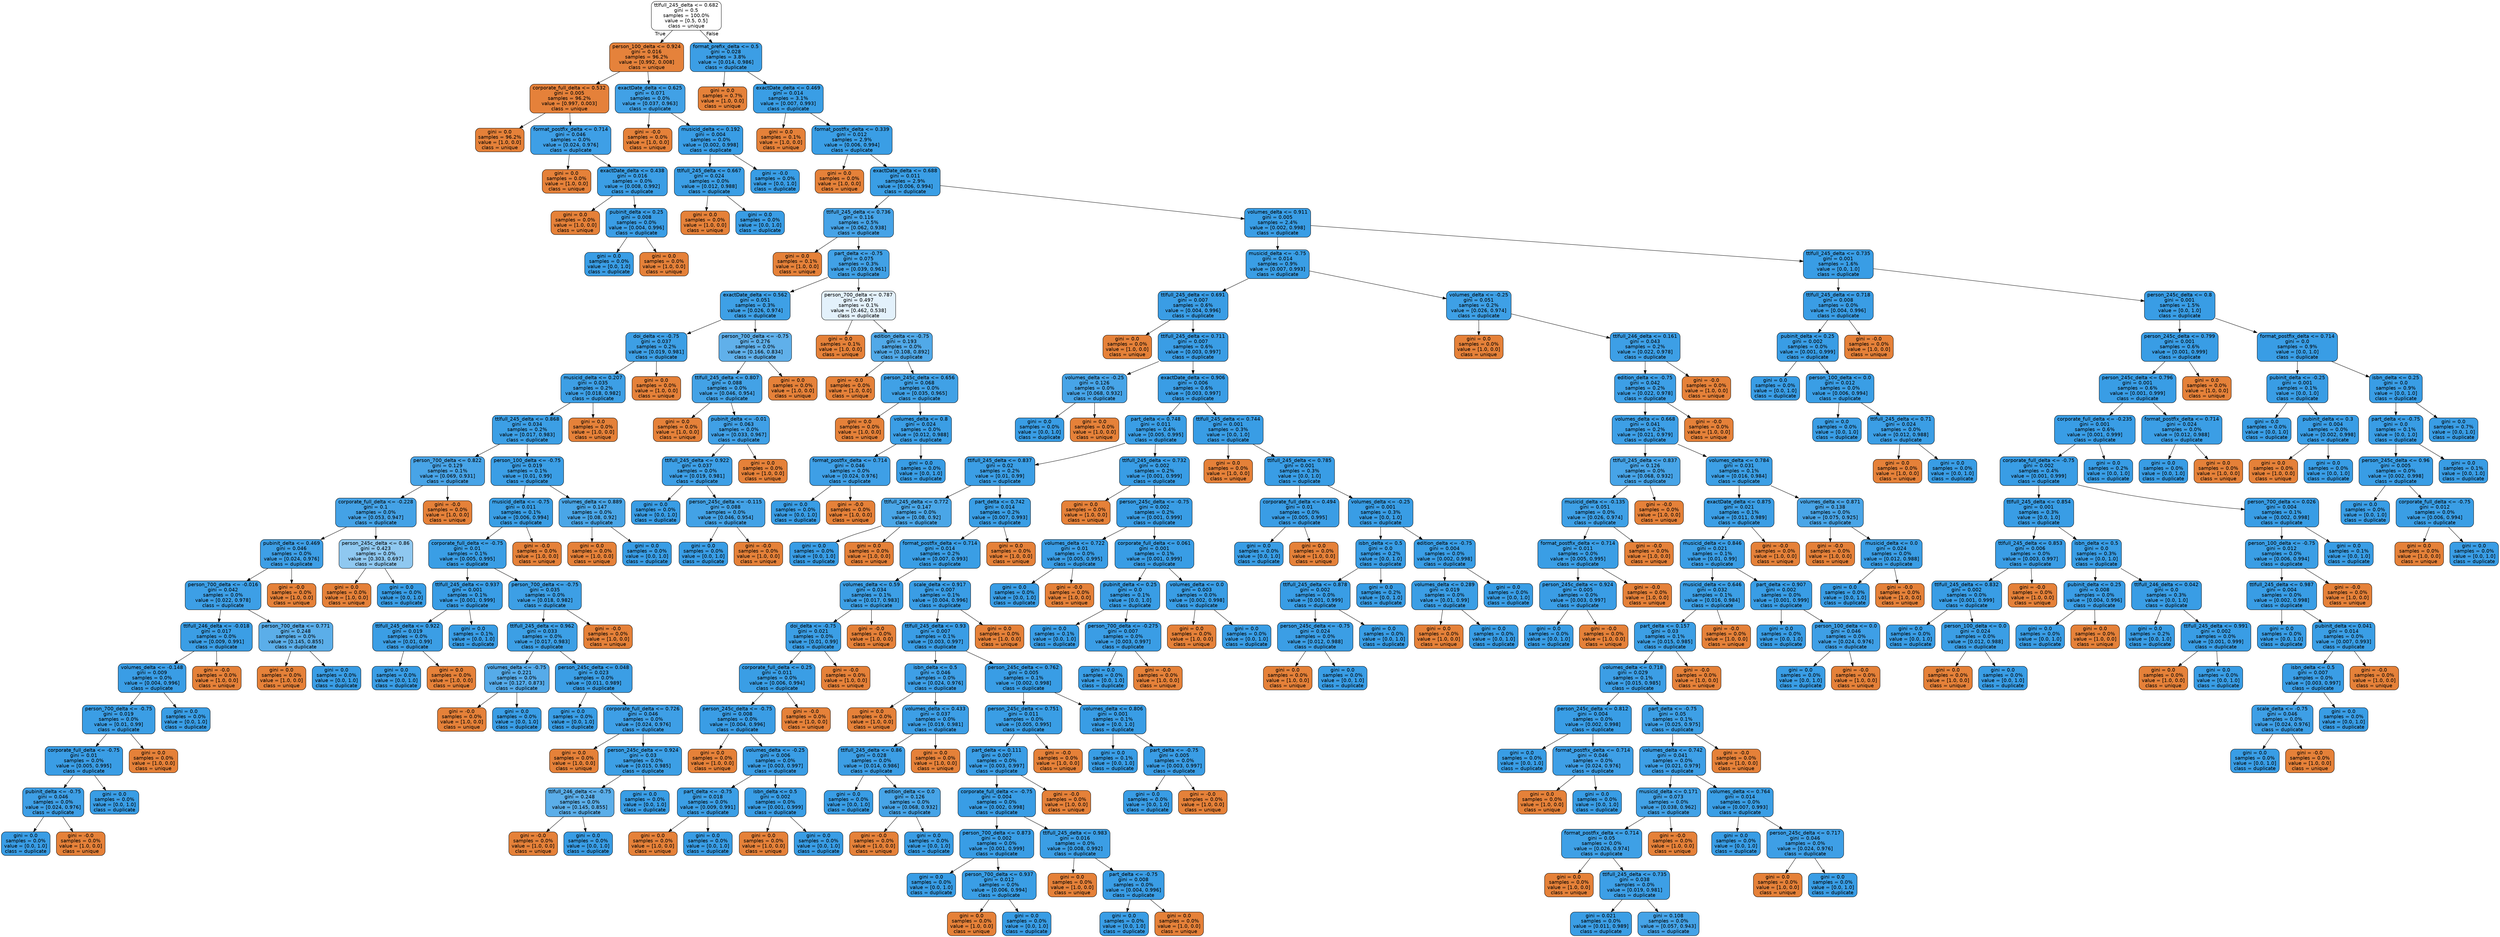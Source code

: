 digraph Tree {
node [shape=box, style="filled, rounded", color="black", fontname=helvetica] ;
edge [fontname=helvetica] ;
0 [label="ttlfull_245_delta <= 0.682\ngini = 0.5\nsamples = 100.0%\nvalue = [0.5, 0.5]\nclass = unique", fillcolor="#ffffff"] ;
1 [label="person_100_delta <= 0.924\ngini = 0.016\nsamples = 96.2%\nvalue = [0.992, 0.008]\nclass = unique", fillcolor="#e5823b"] ;
0 -> 1 [labeldistance=2.5, labelangle=45, headlabel="True"] ;
2 [label="corporate_full_delta <= 0.532\ngini = 0.005\nsamples = 96.2%\nvalue = [0.997, 0.003]\nclass = unique", fillcolor="#e5813a"] ;
1 -> 2 ;
3 [label="gini = 0.0\nsamples = 96.2%\nvalue = [1.0, 0.0]\nclass = unique", fillcolor="#e58139"] ;
2 -> 3 ;
4 [label="format_postfix_delta <= 0.714\ngini = 0.046\nsamples = 0.0%\nvalue = [0.024, 0.976]\nclass = duplicate", fillcolor="#3e9fe6"] ;
2 -> 4 ;
5 [label="gini = 0.0\nsamples = 0.0%\nvalue = [1.0, 0.0]\nclass = unique", fillcolor="#e58139"] ;
4 -> 5 ;
6 [label="exactDate_delta <= 0.438\ngini = 0.016\nsamples = 0.0%\nvalue = [0.008, 0.992]\nclass = duplicate", fillcolor="#3b9ee5"] ;
4 -> 6 ;
7 [label="gini = 0.0\nsamples = 0.0%\nvalue = [1.0, 0.0]\nclass = unique", fillcolor="#e58139"] ;
6 -> 7 ;
8 [label="pubinit_delta <= 0.25\ngini = 0.008\nsamples = 0.0%\nvalue = [0.004, 0.996]\nclass = duplicate", fillcolor="#3a9de5"] ;
6 -> 8 ;
9 [label="gini = 0.0\nsamples = 0.0%\nvalue = [0.0, 1.0]\nclass = duplicate", fillcolor="#399de5"] ;
8 -> 9 ;
10 [label="gini = 0.0\nsamples = 0.0%\nvalue = [1.0, 0.0]\nclass = unique", fillcolor="#e58139"] ;
8 -> 10 ;
11 [label="exactDate_delta <= 0.625\ngini = 0.071\nsamples = 0.0%\nvalue = [0.037, 0.963]\nclass = duplicate", fillcolor="#41a1e6"] ;
1 -> 11 ;
12 [label="gini = -0.0\nsamples = 0.0%\nvalue = [1.0, 0.0]\nclass = unique", fillcolor="#e58139"] ;
11 -> 12 ;
13 [label="musicid_delta <= 0.192\ngini = 0.004\nsamples = 0.0%\nvalue = [0.002, 0.998]\nclass = duplicate", fillcolor="#399de5"] ;
11 -> 13 ;
14 [label="ttlfull_245_delta <= 0.667\ngini = 0.024\nsamples = 0.0%\nvalue = [0.012, 0.988]\nclass = duplicate", fillcolor="#3b9ee5"] ;
13 -> 14 ;
15 [label="gini = 0.0\nsamples = 0.0%\nvalue = [1.0, 0.0]\nclass = unique", fillcolor="#e58139"] ;
14 -> 15 ;
16 [label="gini = 0.0\nsamples = 0.0%\nvalue = [0.0, 1.0]\nclass = duplicate", fillcolor="#399de5"] ;
14 -> 16 ;
17 [label="gini = -0.0\nsamples = 0.0%\nvalue = [0.0, 1.0]\nclass = duplicate", fillcolor="#399de5"] ;
13 -> 17 ;
18 [label="format_prefix_delta <= 0.5\ngini = 0.028\nsamples = 3.8%\nvalue = [0.014, 0.986]\nclass = duplicate", fillcolor="#3c9ee5"] ;
0 -> 18 [labeldistance=2.5, labelangle=-45, headlabel="False"] ;
19 [label="gini = 0.0\nsamples = 0.7%\nvalue = [1.0, 0.0]\nclass = unique", fillcolor="#e58139"] ;
18 -> 19 ;
20 [label="exactDate_delta <= 0.469\ngini = 0.014\nsamples = 3.1%\nvalue = [0.007, 0.993]\nclass = duplicate", fillcolor="#3a9ee5"] ;
18 -> 20 ;
21 [label="gini = 0.0\nsamples = 0.1%\nvalue = [1.0, 0.0]\nclass = unique", fillcolor="#e58139"] ;
20 -> 21 ;
22 [label="format_postfix_delta <= 0.339\ngini = 0.012\nsamples = 2.9%\nvalue = [0.006, 0.994]\nclass = duplicate", fillcolor="#3a9ee5"] ;
20 -> 22 ;
23 [label="gini = 0.0\nsamples = 0.0%\nvalue = [1.0, 0.0]\nclass = unique", fillcolor="#e58139"] ;
22 -> 23 ;
24 [label="exactDate_delta <= 0.688\ngini = 0.011\nsamples = 2.9%\nvalue = [0.006, 0.994]\nclass = duplicate", fillcolor="#3a9ee5"] ;
22 -> 24 ;
25 [label="ttlfull_245_delta <= 0.736\ngini = 0.116\nsamples = 0.5%\nvalue = [0.062, 0.938]\nclass = duplicate", fillcolor="#46a3e7"] ;
24 -> 25 ;
26 [label="gini = 0.0\nsamples = 0.1%\nvalue = [1.0, 0.0]\nclass = unique", fillcolor="#e58139"] ;
25 -> 26 ;
27 [label="part_delta <= -0.75\ngini = 0.075\nsamples = 0.3%\nvalue = [0.039, 0.961]\nclass = duplicate", fillcolor="#41a1e6"] ;
25 -> 27 ;
28 [label="exactDate_delta <= 0.562\ngini = 0.051\nsamples = 0.3%\nvalue = [0.026, 0.974]\nclass = duplicate", fillcolor="#3ea0e6"] ;
27 -> 28 ;
29 [label="doi_delta <= -0.75\ngini = 0.037\nsamples = 0.2%\nvalue = [0.019, 0.981]\nclass = duplicate", fillcolor="#3d9fe5"] ;
28 -> 29 ;
30 [label="musicid_delta <= 0.207\ngini = 0.035\nsamples = 0.2%\nvalue = [0.018, 0.982]\nclass = duplicate", fillcolor="#3d9fe5"] ;
29 -> 30 ;
31 [label="ttlfull_245_delta <= 0.868\ngini = 0.034\nsamples = 0.2%\nvalue = [0.017, 0.983]\nclass = duplicate", fillcolor="#3c9fe5"] ;
30 -> 31 ;
32 [label="person_700_delta <= 0.822\ngini = 0.129\nsamples = 0.1%\nvalue = [0.069, 0.931]\nclass = duplicate", fillcolor="#48a4e7"] ;
31 -> 32 ;
33 [label="corporate_full_delta <= -0.228\ngini = 0.1\nsamples = 0.0%\nvalue = [0.053, 0.947]\nclass = duplicate", fillcolor="#44a2e6"] ;
32 -> 33 ;
34 [label="pubinit_delta <= 0.469\ngini = 0.046\nsamples = 0.0%\nvalue = [0.024, 0.976]\nclass = duplicate", fillcolor="#3e9fe6"] ;
33 -> 34 ;
35 [label="person_700_delta <= -0.016\ngini = 0.042\nsamples = 0.0%\nvalue = [0.022, 0.978]\nclass = duplicate", fillcolor="#3d9fe6"] ;
34 -> 35 ;
36 [label="ttlfull_246_delta <= -0.018\ngini = 0.017\nsamples = 0.0%\nvalue = [0.009, 0.991]\nclass = duplicate", fillcolor="#3b9ee5"] ;
35 -> 36 ;
37 [label="volumes_delta <= -0.148\ngini = 0.009\nsamples = 0.0%\nvalue = [0.004, 0.996]\nclass = duplicate", fillcolor="#3a9de5"] ;
36 -> 37 ;
38 [label="person_700_delta <= -0.75\ngini = 0.019\nsamples = 0.0%\nvalue = [0.01, 0.99]\nclass = duplicate", fillcolor="#3b9ee5"] ;
37 -> 38 ;
39 [label="corporate_full_delta <= -0.75\ngini = 0.01\nsamples = 0.0%\nvalue = [0.005, 0.995]\nclass = duplicate", fillcolor="#3a9de5"] ;
38 -> 39 ;
40 [label="pubinit_delta <= -0.75\ngini = 0.046\nsamples = 0.0%\nvalue = [0.024, 0.976]\nclass = duplicate", fillcolor="#3e9fe6"] ;
39 -> 40 ;
41 [label="gini = 0.0\nsamples = 0.0%\nvalue = [0.0, 1.0]\nclass = duplicate", fillcolor="#399de5"] ;
40 -> 41 ;
42 [label="gini = -0.0\nsamples = 0.0%\nvalue = [1.0, 0.0]\nclass = unique", fillcolor="#e58139"] ;
40 -> 42 ;
43 [label="gini = 0.0\nsamples = 0.0%\nvalue = [0.0, 1.0]\nclass = duplicate", fillcolor="#399de5"] ;
39 -> 43 ;
44 [label="gini = 0.0\nsamples = 0.0%\nvalue = [1.0, 0.0]\nclass = unique", fillcolor="#e58139"] ;
38 -> 44 ;
45 [label="gini = 0.0\nsamples = 0.0%\nvalue = [0.0, 1.0]\nclass = duplicate", fillcolor="#399de5"] ;
37 -> 45 ;
46 [label="gini = -0.0\nsamples = 0.0%\nvalue = [1.0, 0.0]\nclass = unique", fillcolor="#e58139"] ;
36 -> 46 ;
47 [label="person_700_delta <= 0.771\ngini = 0.248\nsamples = 0.0%\nvalue = [0.145, 0.855]\nclass = duplicate", fillcolor="#5baee9"] ;
35 -> 47 ;
48 [label="gini = 0.0\nsamples = 0.0%\nvalue = [1.0, 0.0]\nclass = unique", fillcolor="#e58139"] ;
47 -> 48 ;
49 [label="gini = 0.0\nsamples = 0.0%\nvalue = [0.0, 1.0]\nclass = duplicate", fillcolor="#399de5"] ;
47 -> 49 ;
50 [label="gini = -0.0\nsamples = 0.0%\nvalue = [1.0, 0.0]\nclass = unique", fillcolor="#e58139"] ;
34 -> 50 ;
51 [label="person_245c_delta <= 0.86\ngini = 0.423\nsamples = 0.0%\nvalue = [0.303, 0.697]\nclass = duplicate", fillcolor="#8fc8f0"] ;
33 -> 51 ;
52 [label="gini = 0.0\nsamples = 0.0%\nvalue = [1.0, 0.0]\nclass = unique", fillcolor="#e58139"] ;
51 -> 52 ;
53 [label="gini = 0.0\nsamples = 0.0%\nvalue = [0.0, 1.0]\nclass = duplicate", fillcolor="#399de5"] ;
51 -> 53 ;
54 [label="gini = -0.0\nsamples = 0.0%\nvalue = [1.0, 0.0]\nclass = unique", fillcolor="#e58139"] ;
32 -> 54 ;
55 [label="person_100_delta <= -0.75\ngini = 0.019\nsamples = 0.1%\nvalue = [0.01, 0.99]\nclass = duplicate", fillcolor="#3b9ee5"] ;
31 -> 55 ;
56 [label="musicid_delta <= -0.75\ngini = 0.011\nsamples = 0.1%\nvalue = [0.006, 0.994]\nclass = duplicate", fillcolor="#3a9ee5"] ;
55 -> 56 ;
57 [label="corporate_full_delta <= -0.75\ngini = 0.01\nsamples = 0.1%\nvalue = [0.005, 0.995]\nclass = duplicate", fillcolor="#3a9ee5"] ;
56 -> 57 ;
58 [label="ttlfull_245_delta <= 0.937\ngini = 0.001\nsamples = 0.1%\nvalue = [0.001, 0.999]\nclass = duplicate", fillcolor="#399de5"] ;
57 -> 58 ;
59 [label="ttlfull_245_delta <= 0.922\ngini = 0.019\nsamples = 0.0%\nvalue = [0.01, 0.99]\nclass = duplicate", fillcolor="#3b9ee5"] ;
58 -> 59 ;
60 [label="gini = 0.0\nsamples = 0.0%\nvalue = [0.0, 1.0]\nclass = duplicate", fillcolor="#399de5"] ;
59 -> 60 ;
61 [label="gini = 0.0\nsamples = 0.0%\nvalue = [1.0, 0.0]\nclass = unique", fillcolor="#e58139"] ;
59 -> 61 ;
62 [label="gini = 0.0\nsamples = 0.1%\nvalue = [0.0, 1.0]\nclass = duplicate", fillcolor="#399de5"] ;
58 -> 62 ;
63 [label="person_700_delta <= -0.75\ngini = 0.035\nsamples = 0.0%\nvalue = [0.018, 0.982]\nclass = duplicate", fillcolor="#3d9fe5"] ;
57 -> 63 ;
64 [label="ttlfull_245_delta <= 0.962\ngini = 0.033\nsamples = 0.0%\nvalue = [0.017, 0.983]\nclass = duplicate", fillcolor="#3c9fe5"] ;
63 -> 64 ;
65 [label="volumes_delta <= -0.75\ngini = 0.221\nsamples = 0.0%\nvalue = [0.127, 0.873]\nclass = duplicate", fillcolor="#56abe9"] ;
64 -> 65 ;
66 [label="gini = -0.0\nsamples = 0.0%\nvalue = [1.0, 0.0]\nclass = unique", fillcolor="#e58139"] ;
65 -> 66 ;
67 [label="gini = 0.0\nsamples = 0.0%\nvalue = [0.0, 1.0]\nclass = duplicate", fillcolor="#399de5"] ;
65 -> 67 ;
68 [label="person_245c_delta <= 0.048\ngini = 0.023\nsamples = 0.0%\nvalue = [0.011, 0.989]\nclass = duplicate", fillcolor="#3b9ee5"] ;
64 -> 68 ;
69 [label="gini = 0.0\nsamples = 0.0%\nvalue = [0.0, 1.0]\nclass = duplicate", fillcolor="#399de5"] ;
68 -> 69 ;
70 [label="corporate_full_delta <= 0.726\ngini = 0.046\nsamples = 0.0%\nvalue = [0.024, 0.976]\nclass = duplicate", fillcolor="#3e9fe6"] ;
68 -> 70 ;
71 [label="gini = 0.0\nsamples = 0.0%\nvalue = [1.0, 0.0]\nclass = unique", fillcolor="#e58139"] ;
70 -> 71 ;
72 [label="person_245c_delta <= 0.924\ngini = 0.03\nsamples = 0.0%\nvalue = [0.015, 0.985]\nclass = duplicate", fillcolor="#3c9fe5"] ;
70 -> 72 ;
73 [label="ttlfull_246_delta <= -0.75\ngini = 0.248\nsamples = 0.0%\nvalue = [0.145, 0.855]\nclass = duplicate", fillcolor="#5baee9"] ;
72 -> 73 ;
74 [label="gini = -0.0\nsamples = 0.0%\nvalue = [1.0, 0.0]\nclass = unique", fillcolor="#e58139"] ;
73 -> 74 ;
75 [label="gini = 0.0\nsamples = 0.0%\nvalue = [0.0, 1.0]\nclass = duplicate", fillcolor="#399de5"] ;
73 -> 75 ;
76 [label="gini = 0.0\nsamples = 0.0%\nvalue = [0.0, 1.0]\nclass = duplicate", fillcolor="#399de5"] ;
72 -> 76 ;
77 [label="gini = -0.0\nsamples = 0.0%\nvalue = [1.0, 0.0]\nclass = unique", fillcolor="#e58139"] ;
63 -> 77 ;
78 [label="gini = -0.0\nsamples = 0.0%\nvalue = [1.0, 0.0]\nclass = unique", fillcolor="#e58139"] ;
56 -> 78 ;
79 [label="volumes_delta <= 0.889\ngini = 0.147\nsamples = 0.0%\nvalue = [0.08, 0.92]\nclass = duplicate", fillcolor="#4aa6e7"] ;
55 -> 79 ;
80 [label="gini = 0.0\nsamples = 0.0%\nvalue = [1.0, 0.0]\nclass = unique", fillcolor="#e58139"] ;
79 -> 80 ;
81 [label="gini = 0.0\nsamples = 0.0%\nvalue = [0.0, 1.0]\nclass = duplicate", fillcolor="#399de5"] ;
79 -> 81 ;
82 [label="gini = 0.0\nsamples = 0.0%\nvalue = [1.0, 0.0]\nclass = unique", fillcolor="#e58139"] ;
30 -> 82 ;
83 [label="gini = 0.0\nsamples = 0.0%\nvalue = [1.0, 0.0]\nclass = unique", fillcolor="#e58139"] ;
29 -> 83 ;
84 [label="person_700_delta <= -0.75\ngini = 0.276\nsamples = 0.0%\nvalue = [0.166, 0.834]\nclass = duplicate", fillcolor="#60b0ea"] ;
28 -> 84 ;
85 [label="ttlfull_245_delta <= 0.807\ngini = 0.088\nsamples = 0.0%\nvalue = [0.046, 0.954]\nclass = duplicate", fillcolor="#43a2e6"] ;
84 -> 85 ;
86 [label="gini = 0.0\nsamples = 0.0%\nvalue = [1.0, 0.0]\nclass = unique", fillcolor="#e58139"] ;
85 -> 86 ;
87 [label="pubinit_delta <= -0.01\ngini = 0.063\nsamples = 0.0%\nvalue = [0.033, 0.967]\nclass = duplicate", fillcolor="#40a0e6"] ;
85 -> 87 ;
88 [label="ttlfull_245_delta <= 0.922\ngini = 0.037\nsamples = 0.0%\nvalue = [0.019, 0.981]\nclass = duplicate", fillcolor="#3d9fe6"] ;
87 -> 88 ;
89 [label="gini = 0.0\nsamples = 0.0%\nvalue = [0.0, 1.0]\nclass = duplicate", fillcolor="#399de5"] ;
88 -> 89 ;
90 [label="person_245c_delta <= -0.115\ngini = 0.088\nsamples = 0.0%\nvalue = [0.046, 0.954]\nclass = duplicate", fillcolor="#43a2e6"] ;
88 -> 90 ;
91 [label="gini = 0.0\nsamples = 0.0%\nvalue = [0.0, 1.0]\nclass = duplicate", fillcolor="#399de5"] ;
90 -> 91 ;
92 [label="gini = -0.0\nsamples = 0.0%\nvalue = [1.0, 0.0]\nclass = unique", fillcolor="#e58139"] ;
90 -> 92 ;
93 [label="gini = 0.0\nsamples = 0.0%\nvalue = [1.0, 0.0]\nclass = unique", fillcolor="#e58139"] ;
87 -> 93 ;
94 [label="gini = 0.0\nsamples = 0.0%\nvalue = [1.0, 0.0]\nclass = unique", fillcolor="#e58139"] ;
84 -> 94 ;
95 [label="person_700_delta <= 0.787\ngini = 0.497\nsamples = 0.1%\nvalue = [0.462, 0.538]\nclass = duplicate", fillcolor="#e3f1fb"] ;
27 -> 95 ;
96 [label="gini = 0.0\nsamples = 0.1%\nvalue = [1.0, 0.0]\nclass = unique", fillcolor="#e58139"] ;
95 -> 96 ;
97 [label="edition_delta <= -0.75\ngini = 0.193\nsamples = 0.0%\nvalue = [0.108, 0.892]\nclass = duplicate", fillcolor="#51a9e8"] ;
95 -> 97 ;
98 [label="gini = -0.0\nsamples = 0.0%\nvalue = [1.0, 0.0]\nclass = unique", fillcolor="#e58139"] ;
97 -> 98 ;
99 [label="person_245c_delta <= 0.656\ngini = 0.068\nsamples = 0.0%\nvalue = [0.035, 0.965]\nclass = duplicate", fillcolor="#40a1e6"] ;
97 -> 99 ;
100 [label="gini = 0.0\nsamples = 0.0%\nvalue = [1.0, 0.0]\nclass = unique", fillcolor="#e58139"] ;
99 -> 100 ;
101 [label="volumes_delta <= 0.8\ngini = 0.024\nsamples = 0.0%\nvalue = [0.012, 0.988]\nclass = duplicate", fillcolor="#3b9ee5"] ;
99 -> 101 ;
102 [label="format_postfix_delta <= 0.714\ngini = 0.046\nsamples = 0.0%\nvalue = [0.024, 0.976]\nclass = duplicate", fillcolor="#3e9fe6"] ;
101 -> 102 ;
103 [label="gini = 0.0\nsamples = 0.0%\nvalue = [0.0, 1.0]\nclass = duplicate", fillcolor="#399de5"] ;
102 -> 103 ;
104 [label="gini = -0.0\nsamples = 0.0%\nvalue = [1.0, 0.0]\nclass = unique", fillcolor="#e58139"] ;
102 -> 104 ;
105 [label="gini = 0.0\nsamples = 0.0%\nvalue = [0.0, 1.0]\nclass = duplicate", fillcolor="#399de5"] ;
101 -> 105 ;
106 [label="volumes_delta <= 0.911\ngini = 0.005\nsamples = 2.4%\nvalue = [0.002, 0.998]\nclass = duplicate", fillcolor="#399de5"] ;
24 -> 106 ;
107 [label="musicid_delta <= -0.75\ngini = 0.014\nsamples = 0.9%\nvalue = [0.007, 0.993]\nclass = duplicate", fillcolor="#3a9ee5"] ;
106 -> 107 ;
108 [label="ttlfull_245_delta <= 0.691\ngini = 0.007\nsamples = 0.6%\nvalue = [0.004, 0.996]\nclass = duplicate", fillcolor="#3a9de5"] ;
107 -> 108 ;
109 [label="gini = 0.0\nsamples = 0.0%\nvalue = [1.0, 0.0]\nclass = unique", fillcolor="#e58139"] ;
108 -> 109 ;
110 [label="ttlfull_245_delta <= 0.711\ngini = 0.007\nsamples = 0.6%\nvalue = [0.003, 0.997]\nclass = duplicate", fillcolor="#3a9de5"] ;
108 -> 110 ;
111 [label="volumes_delta <= -0.25\ngini = 0.126\nsamples = 0.0%\nvalue = [0.068, 0.932]\nclass = duplicate", fillcolor="#47a4e7"] ;
110 -> 111 ;
112 [label="gini = 0.0\nsamples = 0.0%\nvalue = [0.0, 1.0]\nclass = duplicate", fillcolor="#399de5"] ;
111 -> 112 ;
113 [label="gini = 0.0\nsamples = 0.0%\nvalue = [1.0, 0.0]\nclass = unique", fillcolor="#e58139"] ;
111 -> 113 ;
114 [label="exactDate_delta <= 0.906\ngini = 0.006\nsamples = 0.6%\nvalue = [0.003, 0.997]\nclass = duplicate", fillcolor="#3a9de5"] ;
110 -> 114 ;
115 [label="part_delta <= 0.748\ngini = 0.011\nsamples = 0.4%\nvalue = [0.005, 0.995]\nclass = duplicate", fillcolor="#3a9ee5"] ;
114 -> 115 ;
116 [label="ttlfull_245_delta <= 0.837\ngini = 0.02\nsamples = 0.2%\nvalue = [0.01, 0.99]\nclass = duplicate", fillcolor="#3b9ee5"] ;
115 -> 116 ;
117 [label="ttlfull_245_delta <= 0.772\ngini = 0.147\nsamples = 0.0%\nvalue = [0.08, 0.92]\nclass = duplicate", fillcolor="#4aa6e7"] ;
116 -> 117 ;
118 [label="gini = 0.0\nsamples = 0.0%\nvalue = [0.0, 1.0]\nclass = duplicate", fillcolor="#399de5"] ;
117 -> 118 ;
119 [label="gini = 0.0\nsamples = 0.0%\nvalue = [1.0, 0.0]\nclass = unique", fillcolor="#e58139"] ;
117 -> 119 ;
120 [label="part_delta <= 0.742\ngini = 0.014\nsamples = 0.2%\nvalue = [0.007, 0.993]\nclass = duplicate", fillcolor="#3a9ee5"] ;
116 -> 120 ;
121 [label="format_postfix_delta <= 0.714\ngini = 0.014\nsamples = 0.2%\nvalue = [0.007, 0.993]\nclass = duplicate", fillcolor="#3a9ee5"] ;
120 -> 121 ;
122 [label="volumes_delta <= 0.59\ngini = 0.034\nsamples = 0.1%\nvalue = [0.017, 0.983]\nclass = duplicate", fillcolor="#3d9fe5"] ;
121 -> 122 ;
123 [label="doi_delta <= -0.75\ngini = 0.021\nsamples = 0.0%\nvalue = [0.01, 0.99]\nclass = duplicate", fillcolor="#3b9ee5"] ;
122 -> 123 ;
124 [label="corporate_full_delta <= 0.25\ngini = 0.011\nsamples = 0.0%\nvalue = [0.006, 0.994]\nclass = duplicate", fillcolor="#3a9ee5"] ;
123 -> 124 ;
125 [label="person_245c_delta <= -0.75\ngini = 0.008\nsamples = 0.0%\nvalue = [0.004, 0.996]\nclass = duplicate", fillcolor="#3a9de5"] ;
124 -> 125 ;
126 [label="gini = 0.0\nsamples = 0.0%\nvalue = [1.0, 0.0]\nclass = unique", fillcolor="#e58139"] ;
125 -> 126 ;
127 [label="volumes_delta <= -0.25\ngini = 0.006\nsamples = 0.0%\nvalue = [0.003, 0.997]\nclass = duplicate", fillcolor="#3a9de5"] ;
125 -> 127 ;
128 [label="part_delta <= -0.75\ngini = 0.018\nsamples = 0.0%\nvalue = [0.009, 0.991]\nclass = duplicate", fillcolor="#3b9ee5"] ;
127 -> 128 ;
129 [label="gini = 0.0\nsamples = 0.0%\nvalue = [1.0, 0.0]\nclass = unique", fillcolor="#e58139"] ;
128 -> 129 ;
130 [label="gini = 0.0\nsamples = 0.0%\nvalue = [0.0, 1.0]\nclass = duplicate", fillcolor="#399de5"] ;
128 -> 130 ;
131 [label="isbn_delta <= 0.5\ngini = 0.002\nsamples = 0.0%\nvalue = [0.001, 0.999]\nclass = duplicate", fillcolor="#399de5"] ;
127 -> 131 ;
132 [label="gini = 0.0\nsamples = 0.0%\nvalue = [1.0, 0.0]\nclass = unique", fillcolor="#e58139"] ;
131 -> 132 ;
133 [label="gini = 0.0\nsamples = 0.0%\nvalue = [0.0, 1.0]\nclass = duplicate", fillcolor="#399de5"] ;
131 -> 133 ;
134 [label="gini = -0.0\nsamples = 0.0%\nvalue = [1.0, 0.0]\nclass = unique", fillcolor="#e58139"] ;
124 -> 134 ;
135 [label="gini = -0.0\nsamples = 0.0%\nvalue = [1.0, 0.0]\nclass = unique", fillcolor="#e58139"] ;
123 -> 135 ;
136 [label="gini = -0.0\nsamples = 0.0%\nvalue = [1.0, 0.0]\nclass = unique", fillcolor="#e58139"] ;
122 -> 136 ;
137 [label="scale_delta <= 0.917\ngini = 0.007\nsamples = 0.1%\nvalue = [0.004, 0.996]\nclass = duplicate", fillcolor="#3a9de5"] ;
121 -> 137 ;
138 [label="ttlfull_245_delta <= 0.93\ngini = 0.007\nsamples = 0.1%\nvalue = [0.003, 0.997]\nclass = duplicate", fillcolor="#3a9de5"] ;
137 -> 138 ;
139 [label="isbn_delta <= 0.5\ngini = 0.046\nsamples = 0.0%\nvalue = [0.024, 0.976]\nclass = duplicate", fillcolor="#3e9fe6"] ;
138 -> 139 ;
140 [label="gini = 0.0\nsamples = 0.0%\nvalue = [1.0, 0.0]\nclass = unique", fillcolor="#e58139"] ;
139 -> 140 ;
141 [label="volumes_delta <= 0.433\ngini = 0.037\nsamples = 0.0%\nvalue = [0.019, 0.981]\nclass = duplicate", fillcolor="#3d9fe6"] ;
139 -> 141 ;
142 [label="ttlfull_245_delta <= 0.86\ngini = 0.028\nsamples = 0.0%\nvalue = [0.014, 0.986]\nclass = duplicate", fillcolor="#3c9ee5"] ;
141 -> 142 ;
143 [label="gini = 0.0\nsamples = 0.0%\nvalue = [0.0, 1.0]\nclass = duplicate", fillcolor="#399de5"] ;
142 -> 143 ;
144 [label="edition_delta <= 0.0\ngini = 0.126\nsamples = 0.0%\nvalue = [0.068, 0.932]\nclass = duplicate", fillcolor="#47a4e7"] ;
142 -> 144 ;
145 [label="gini = -0.0\nsamples = 0.0%\nvalue = [1.0, 0.0]\nclass = unique", fillcolor="#e58139"] ;
144 -> 145 ;
146 [label="gini = 0.0\nsamples = 0.0%\nvalue = [0.0, 1.0]\nclass = duplicate", fillcolor="#399de5"] ;
144 -> 146 ;
147 [label="gini = 0.0\nsamples = 0.0%\nvalue = [1.0, 0.0]\nclass = unique", fillcolor="#e58139"] ;
141 -> 147 ;
148 [label="person_245c_delta <= 0.762\ngini = 0.005\nsamples = 0.1%\nvalue = [0.002, 0.998]\nclass = duplicate", fillcolor="#399de5"] ;
138 -> 148 ;
149 [label="person_245c_delta <= 0.751\ngini = 0.011\nsamples = 0.0%\nvalue = [0.005, 0.995]\nclass = duplicate", fillcolor="#3a9ee5"] ;
148 -> 149 ;
150 [label="part_delta <= 0.111\ngini = 0.007\nsamples = 0.0%\nvalue = [0.003, 0.997]\nclass = duplicate", fillcolor="#3a9de5"] ;
149 -> 150 ;
151 [label="corporate_full_delta <= -0.75\ngini = 0.004\nsamples = 0.0%\nvalue = [0.002, 0.998]\nclass = duplicate", fillcolor="#399de5"] ;
150 -> 151 ;
152 [label="person_700_delta <= 0.873\ngini = 0.002\nsamples = 0.0%\nvalue = [0.001, 0.999]\nclass = duplicate", fillcolor="#399de5"] ;
151 -> 152 ;
153 [label="gini = 0.0\nsamples = 0.0%\nvalue = [0.0, 1.0]\nclass = duplicate", fillcolor="#399de5"] ;
152 -> 153 ;
154 [label="person_700_delta <= 0.937\ngini = 0.012\nsamples = 0.0%\nvalue = [0.006, 0.994]\nclass = duplicate", fillcolor="#3a9ee5"] ;
152 -> 154 ;
155 [label="gini = 0.0\nsamples = 0.0%\nvalue = [1.0, 0.0]\nclass = unique", fillcolor="#e58139"] ;
154 -> 155 ;
156 [label="gini = 0.0\nsamples = 0.0%\nvalue = [0.0, 1.0]\nclass = duplicate", fillcolor="#399de5"] ;
154 -> 156 ;
157 [label="ttlfull_245_delta <= 0.983\ngini = 0.016\nsamples = 0.0%\nvalue = [0.008, 0.992]\nclass = duplicate", fillcolor="#3b9ee5"] ;
151 -> 157 ;
158 [label="gini = 0.0\nsamples = 0.0%\nvalue = [1.0, 0.0]\nclass = unique", fillcolor="#e58139"] ;
157 -> 158 ;
159 [label="part_delta <= -0.75\ngini = 0.008\nsamples = 0.0%\nvalue = [0.004, 0.996]\nclass = duplicate", fillcolor="#3a9de5"] ;
157 -> 159 ;
160 [label="gini = 0.0\nsamples = 0.0%\nvalue = [0.0, 1.0]\nclass = duplicate", fillcolor="#399de5"] ;
159 -> 160 ;
161 [label="gini = 0.0\nsamples = 0.0%\nvalue = [1.0, 0.0]\nclass = unique", fillcolor="#e58139"] ;
159 -> 161 ;
162 [label="gini = -0.0\nsamples = 0.0%\nvalue = [1.0, 0.0]\nclass = unique", fillcolor="#e58139"] ;
150 -> 162 ;
163 [label="gini = -0.0\nsamples = 0.0%\nvalue = [1.0, 0.0]\nclass = unique", fillcolor="#e58139"] ;
149 -> 163 ;
164 [label="volumes_delta <= 0.806\ngini = 0.001\nsamples = 0.1%\nvalue = [0.0, 1.0]\nclass = duplicate", fillcolor="#399de5"] ;
148 -> 164 ;
165 [label="gini = 0.0\nsamples = 0.1%\nvalue = [0.0, 1.0]\nclass = duplicate", fillcolor="#399de5"] ;
164 -> 165 ;
166 [label="part_delta <= -0.75\ngini = 0.005\nsamples = 0.0%\nvalue = [0.003, 0.997]\nclass = duplicate", fillcolor="#3a9de5"] ;
164 -> 166 ;
167 [label="gini = 0.0\nsamples = 0.0%\nvalue = [0.0, 1.0]\nclass = duplicate", fillcolor="#399de5"] ;
166 -> 167 ;
168 [label="gini = -0.0\nsamples = 0.0%\nvalue = [1.0, 0.0]\nclass = unique", fillcolor="#e58139"] ;
166 -> 168 ;
169 [label="gini = 0.0\nsamples = 0.0%\nvalue = [1.0, 0.0]\nclass = unique", fillcolor="#e58139"] ;
137 -> 169 ;
170 [label="gini = 0.0\nsamples = 0.0%\nvalue = [1.0, 0.0]\nclass = unique", fillcolor="#e58139"] ;
120 -> 170 ;
171 [label="ttlfull_245_delta <= 0.732\ngini = 0.002\nsamples = 0.2%\nvalue = [0.001, 0.999]\nclass = duplicate", fillcolor="#399de5"] ;
115 -> 171 ;
172 [label="gini = 0.0\nsamples = 0.0%\nvalue = [1.0, 0.0]\nclass = unique", fillcolor="#e58139"] ;
171 -> 172 ;
173 [label="person_245c_delta <= -0.75\ngini = 0.002\nsamples = 0.2%\nvalue = [0.001, 0.999]\nclass = duplicate", fillcolor="#399de5"] ;
171 -> 173 ;
174 [label="volumes_delta <= 0.722\ngini = 0.01\nsamples = 0.0%\nvalue = [0.005, 0.995]\nclass = duplicate", fillcolor="#3a9de5"] ;
173 -> 174 ;
175 [label="gini = 0.0\nsamples = 0.0%\nvalue = [0.0, 1.0]\nclass = duplicate", fillcolor="#399de5"] ;
174 -> 175 ;
176 [label="gini = -0.0\nsamples = 0.0%\nvalue = [1.0, 0.0]\nclass = unique", fillcolor="#e58139"] ;
174 -> 176 ;
177 [label="corporate_full_delta <= 0.061\ngini = 0.001\nsamples = 0.1%\nvalue = [0.001, 0.999]\nclass = duplicate", fillcolor="#399de5"] ;
173 -> 177 ;
178 [label="pubinit_delta <= 0.25\ngini = 0.0\nsamples = 0.1%\nvalue = [0.0, 1.0]\nclass = duplicate", fillcolor="#399de5"] ;
177 -> 178 ;
179 [label="gini = 0.0\nsamples = 0.1%\nvalue = [0.0, 1.0]\nclass = duplicate", fillcolor="#399de5"] ;
178 -> 179 ;
180 [label="person_700_delta <= -0.275\ngini = 0.007\nsamples = 0.0%\nvalue = [0.003, 0.997]\nclass = duplicate", fillcolor="#3a9de5"] ;
178 -> 180 ;
181 [label="gini = 0.0\nsamples = 0.0%\nvalue = [0.0, 1.0]\nclass = duplicate", fillcolor="#399de5"] ;
180 -> 181 ;
182 [label="gini = -0.0\nsamples = 0.0%\nvalue = [1.0, 0.0]\nclass = unique", fillcolor="#e58139"] ;
180 -> 182 ;
183 [label="volumes_delta <= 0.0\ngini = 0.003\nsamples = 0.0%\nvalue = [0.002, 0.998]\nclass = duplicate", fillcolor="#399de5"] ;
177 -> 183 ;
184 [label="gini = 0.0\nsamples = 0.0%\nvalue = [1.0, 0.0]\nclass = unique", fillcolor="#e58139"] ;
183 -> 184 ;
185 [label="gini = 0.0\nsamples = 0.0%\nvalue = [0.0, 1.0]\nclass = duplicate", fillcolor="#399de5"] ;
183 -> 185 ;
186 [label="ttlfull_245_delta <= 0.744\ngini = 0.001\nsamples = 0.3%\nvalue = [0.0, 1.0]\nclass = duplicate", fillcolor="#399de5"] ;
114 -> 186 ;
187 [label="gini = 0.0\nsamples = 0.0%\nvalue = [1.0, 0.0]\nclass = unique", fillcolor="#e58139"] ;
186 -> 187 ;
188 [label="ttlfull_245_delta <= 0.785\ngini = 0.001\nsamples = 0.3%\nvalue = [0.0, 1.0]\nclass = duplicate", fillcolor="#399de5"] ;
186 -> 188 ;
189 [label="corporate_full_delta <= 0.494\ngini = 0.01\nsamples = 0.0%\nvalue = [0.005, 0.995]\nclass = duplicate", fillcolor="#3a9de5"] ;
188 -> 189 ;
190 [label="gini = 0.0\nsamples = 0.0%\nvalue = [0.0, 1.0]\nclass = duplicate", fillcolor="#399de5"] ;
189 -> 190 ;
191 [label="gini = 0.0\nsamples = 0.0%\nvalue = [1.0, 0.0]\nclass = unique", fillcolor="#e58139"] ;
189 -> 191 ;
192 [label="volumes_delta <= -0.25\ngini = 0.001\nsamples = 0.3%\nvalue = [0.0, 1.0]\nclass = duplicate", fillcolor="#399de5"] ;
188 -> 192 ;
193 [label="isbn_delta <= 0.5\ngini = 0.0\nsamples = 0.2%\nvalue = [0.0, 1.0]\nclass = duplicate", fillcolor="#399de5"] ;
192 -> 193 ;
194 [label="ttlfull_245_delta <= 0.878\ngini = 0.002\nsamples = 0.0%\nvalue = [0.001, 0.999]\nclass = duplicate", fillcolor="#399de5"] ;
193 -> 194 ;
195 [label="person_245c_delta <= -0.75\ngini = 0.024\nsamples = 0.0%\nvalue = [0.012, 0.988]\nclass = duplicate", fillcolor="#3b9ee5"] ;
194 -> 195 ;
196 [label="gini = 0.0\nsamples = 0.0%\nvalue = [1.0, 0.0]\nclass = unique", fillcolor="#e58139"] ;
195 -> 196 ;
197 [label="gini = 0.0\nsamples = 0.0%\nvalue = [0.0, 1.0]\nclass = duplicate", fillcolor="#399de5"] ;
195 -> 197 ;
198 [label="gini = 0.0\nsamples = 0.0%\nvalue = [0.0, 1.0]\nclass = duplicate", fillcolor="#399de5"] ;
194 -> 198 ;
199 [label="gini = 0.0\nsamples = 0.2%\nvalue = [0.0, 1.0]\nclass = duplicate", fillcolor="#399de5"] ;
193 -> 199 ;
200 [label="edition_delta <= -0.75\ngini = 0.004\nsamples = 0.0%\nvalue = [0.002, 0.998]\nclass = duplicate", fillcolor="#399de5"] ;
192 -> 200 ;
201 [label="volumes_delta <= 0.289\ngini = 0.019\nsamples = 0.0%\nvalue = [0.01, 0.99]\nclass = duplicate", fillcolor="#3b9ee5"] ;
200 -> 201 ;
202 [label="gini = 0.0\nsamples = 0.0%\nvalue = [1.0, 0.0]\nclass = unique", fillcolor="#e58139"] ;
201 -> 202 ;
203 [label="gini = 0.0\nsamples = 0.0%\nvalue = [0.0, 1.0]\nclass = duplicate", fillcolor="#399de5"] ;
201 -> 203 ;
204 [label="gini = 0.0\nsamples = 0.0%\nvalue = [0.0, 1.0]\nclass = duplicate", fillcolor="#399de5"] ;
200 -> 204 ;
205 [label="volumes_delta <= -0.25\ngini = 0.051\nsamples = 0.2%\nvalue = [0.026, 0.974]\nclass = duplicate", fillcolor="#3ea0e6"] ;
107 -> 205 ;
206 [label="gini = 0.0\nsamples = 0.0%\nvalue = [1.0, 0.0]\nclass = unique", fillcolor="#e58139"] ;
205 -> 206 ;
207 [label="ttlfull_246_delta <= 0.161\ngini = 0.043\nsamples = 0.2%\nvalue = [0.022, 0.978]\nclass = duplicate", fillcolor="#3d9fe6"] ;
205 -> 207 ;
208 [label="edition_delta <= -0.75\ngini = 0.042\nsamples = 0.2%\nvalue = [0.022, 0.978]\nclass = duplicate", fillcolor="#3d9fe6"] ;
207 -> 208 ;
209 [label="volumes_delta <= 0.668\ngini = 0.041\nsamples = 0.2%\nvalue = [0.021, 0.979]\nclass = duplicate", fillcolor="#3d9fe6"] ;
208 -> 209 ;
210 [label="ttlfull_245_delta <= 0.837\ngini = 0.126\nsamples = 0.0%\nvalue = [0.068, 0.932]\nclass = duplicate", fillcolor="#47a4e7"] ;
209 -> 210 ;
211 [label="musicid_delta <= -0.135\ngini = 0.051\nsamples = 0.0%\nvalue = [0.026, 0.974]\nclass = duplicate", fillcolor="#3ea0e6"] ;
210 -> 211 ;
212 [label="format_postfix_delta <= 0.714\ngini = 0.011\nsamples = 0.0%\nvalue = [0.005, 0.995]\nclass = duplicate", fillcolor="#3a9ee5"] ;
211 -> 212 ;
213 [label="person_245c_delta <= 0.924\ngini = 0.005\nsamples = 0.0%\nvalue = [0.003, 0.997]\nclass = duplicate", fillcolor="#3a9de5"] ;
212 -> 213 ;
214 [label="gini = 0.0\nsamples = 0.0%\nvalue = [0.0, 1.0]\nclass = duplicate", fillcolor="#399de5"] ;
213 -> 214 ;
215 [label="gini = -0.0\nsamples = 0.0%\nvalue = [1.0, 0.0]\nclass = unique", fillcolor="#e58139"] ;
213 -> 215 ;
216 [label="gini = -0.0\nsamples = 0.0%\nvalue = [1.0, 0.0]\nclass = unique", fillcolor="#e58139"] ;
212 -> 216 ;
217 [label="gini = -0.0\nsamples = 0.0%\nvalue = [1.0, 0.0]\nclass = unique", fillcolor="#e58139"] ;
211 -> 217 ;
218 [label="gini = -0.0\nsamples = 0.0%\nvalue = [1.0, 0.0]\nclass = unique", fillcolor="#e58139"] ;
210 -> 218 ;
219 [label="volumes_delta <= 0.784\ngini = 0.031\nsamples = 0.1%\nvalue = [0.016, 0.984]\nclass = duplicate", fillcolor="#3c9fe5"] ;
209 -> 219 ;
220 [label="exactDate_delta <= 0.875\ngini = 0.021\nsamples = 0.1%\nvalue = [0.011, 0.989]\nclass = duplicate", fillcolor="#3b9ee5"] ;
219 -> 220 ;
221 [label="musicid_delta <= 0.846\ngini = 0.021\nsamples = 0.1%\nvalue = [0.01, 0.99]\nclass = duplicate", fillcolor="#3b9ee5"] ;
220 -> 221 ;
222 [label="musicid_delta <= 0.646\ngini = 0.032\nsamples = 0.1%\nvalue = [0.016, 0.984]\nclass = duplicate", fillcolor="#3c9fe5"] ;
221 -> 222 ;
223 [label="part_delta <= 0.157\ngini = 0.03\nsamples = 0.1%\nvalue = [0.015, 0.985]\nclass = duplicate", fillcolor="#3c9fe5"] ;
222 -> 223 ;
224 [label="volumes_delta <= 0.718\ngini = 0.029\nsamples = 0.1%\nvalue = [0.015, 0.985]\nclass = duplicate", fillcolor="#3c9ee5"] ;
223 -> 224 ;
225 [label="person_245c_delta <= 0.812\ngini = 0.004\nsamples = 0.0%\nvalue = [0.002, 0.998]\nclass = duplicate", fillcolor="#399de5"] ;
224 -> 225 ;
226 [label="gini = 0.0\nsamples = 0.0%\nvalue = [0.0, 1.0]\nclass = duplicate", fillcolor="#399de5"] ;
225 -> 226 ;
227 [label="format_postfix_delta <= 0.714\ngini = 0.046\nsamples = 0.0%\nvalue = [0.024, 0.976]\nclass = duplicate", fillcolor="#3e9fe6"] ;
225 -> 227 ;
228 [label="gini = 0.0\nsamples = 0.0%\nvalue = [1.0, 0.0]\nclass = unique", fillcolor="#e58139"] ;
227 -> 228 ;
229 [label="gini = 0.0\nsamples = 0.0%\nvalue = [0.0, 1.0]\nclass = duplicate", fillcolor="#399de5"] ;
227 -> 229 ;
230 [label="part_delta <= -0.75\ngini = 0.05\nsamples = 0.1%\nvalue = [0.025, 0.975]\nclass = duplicate", fillcolor="#3ea0e6"] ;
224 -> 230 ;
231 [label="volumes_delta <= 0.742\ngini = 0.041\nsamples = 0.0%\nvalue = [0.021, 0.979]\nclass = duplicate", fillcolor="#3d9fe6"] ;
230 -> 231 ;
232 [label="musicid_delta <= 0.171\ngini = 0.073\nsamples = 0.0%\nvalue = [0.038, 0.962]\nclass = duplicate", fillcolor="#41a1e6"] ;
231 -> 232 ;
233 [label="format_postfix_delta <= 0.714\ngini = 0.05\nsamples = 0.0%\nvalue = [0.026, 0.974]\nclass = duplicate", fillcolor="#3ea0e6"] ;
232 -> 233 ;
234 [label="gini = 0.0\nsamples = 0.0%\nvalue = [1.0, 0.0]\nclass = unique", fillcolor="#e58139"] ;
233 -> 234 ;
235 [label="ttlfull_245_delta <= 0.735\ngini = 0.038\nsamples = 0.0%\nvalue = [0.019, 0.981]\nclass = duplicate", fillcolor="#3d9fe6"] ;
233 -> 235 ;
236 [label="gini = 0.021\nsamples = 0.0%\nvalue = [0.011, 0.989]\nclass = duplicate", fillcolor="#3b9ee5"] ;
235 -> 236 ;
237 [label="gini = 0.108\nsamples = 0.0%\nvalue = [0.057, 0.943]\nclass = duplicate", fillcolor="#45a3e7"] ;
235 -> 237 ;
238 [label="gini = -0.0\nsamples = 0.0%\nvalue = [1.0, 0.0]\nclass = unique", fillcolor="#e58139"] ;
232 -> 238 ;
239 [label="volumes_delta <= 0.764\ngini = 0.014\nsamples = 0.0%\nvalue = [0.007, 0.993]\nclass = duplicate", fillcolor="#3a9ee5"] ;
231 -> 239 ;
240 [label="gini = 0.0\nsamples = 0.0%\nvalue = [0.0, 1.0]\nclass = duplicate", fillcolor="#399de5"] ;
239 -> 240 ;
241 [label="person_245c_delta <= 0.717\ngini = 0.046\nsamples = 0.0%\nvalue = [0.024, 0.976]\nclass = duplicate", fillcolor="#3e9fe6"] ;
239 -> 241 ;
242 [label="gini = 0.0\nsamples = 0.0%\nvalue = [1.0, 0.0]\nclass = unique", fillcolor="#e58139"] ;
241 -> 242 ;
243 [label="gini = 0.0\nsamples = 0.0%\nvalue = [0.0, 1.0]\nclass = duplicate", fillcolor="#399de5"] ;
241 -> 243 ;
244 [label="gini = -0.0\nsamples = 0.0%\nvalue = [1.0, 0.0]\nclass = unique", fillcolor="#e58139"] ;
230 -> 244 ;
245 [label="gini = -0.0\nsamples = 0.0%\nvalue = [1.0, 0.0]\nclass = unique", fillcolor="#e58139"] ;
223 -> 245 ;
246 [label="gini = -0.0\nsamples = 0.0%\nvalue = [1.0, 0.0]\nclass = unique", fillcolor="#e58139"] ;
222 -> 246 ;
247 [label="part_delta <= 0.907\ngini = 0.002\nsamples = 0.0%\nvalue = [0.001, 0.999]\nclass = duplicate", fillcolor="#399de5"] ;
221 -> 247 ;
248 [label="gini = 0.0\nsamples = 0.0%\nvalue = [0.0, 1.0]\nclass = duplicate", fillcolor="#399de5"] ;
247 -> 248 ;
249 [label="person_100_delta <= 0.0\ngini = 0.046\nsamples = 0.0%\nvalue = [0.024, 0.976]\nclass = duplicate", fillcolor="#3e9fe6"] ;
247 -> 249 ;
250 [label="gini = 0.0\nsamples = 0.0%\nvalue = [0.0, 1.0]\nclass = duplicate", fillcolor="#399de5"] ;
249 -> 250 ;
251 [label="gini = -0.0\nsamples = 0.0%\nvalue = [1.0, 0.0]\nclass = unique", fillcolor="#e58139"] ;
249 -> 251 ;
252 [label="gini = -0.0\nsamples = 0.0%\nvalue = [1.0, 0.0]\nclass = unique", fillcolor="#e58139"] ;
220 -> 252 ;
253 [label="volumes_delta <= 0.871\ngini = 0.138\nsamples = 0.0%\nvalue = [0.075, 0.925]\nclass = duplicate", fillcolor="#49a5e7"] ;
219 -> 253 ;
254 [label="gini = -0.0\nsamples = 0.0%\nvalue = [1.0, 0.0]\nclass = unique", fillcolor="#e58139"] ;
253 -> 254 ;
255 [label="musicid_delta <= 0.0\ngini = 0.024\nsamples = 0.0%\nvalue = [0.012, 0.988]\nclass = duplicate", fillcolor="#3b9ee5"] ;
253 -> 255 ;
256 [label="gini = 0.0\nsamples = 0.0%\nvalue = [0.0, 1.0]\nclass = duplicate", fillcolor="#399de5"] ;
255 -> 256 ;
257 [label="gini = -0.0\nsamples = 0.0%\nvalue = [1.0, 0.0]\nclass = unique", fillcolor="#e58139"] ;
255 -> 257 ;
258 [label="gini = -0.0\nsamples = 0.0%\nvalue = [1.0, 0.0]\nclass = unique", fillcolor="#e58139"] ;
208 -> 258 ;
259 [label="gini = -0.0\nsamples = 0.0%\nvalue = [1.0, 0.0]\nclass = unique", fillcolor="#e58139"] ;
207 -> 259 ;
260 [label="ttlfull_245_delta <= 0.735\ngini = 0.001\nsamples = 1.6%\nvalue = [0.0, 1.0]\nclass = duplicate", fillcolor="#399de5"] ;
106 -> 260 ;
261 [label="ttlfull_245_delta <= 0.718\ngini = 0.008\nsamples = 0.0%\nvalue = [0.004, 0.996]\nclass = duplicate", fillcolor="#3a9de5"] ;
260 -> 261 ;
262 [label="pubinit_delta <= 0.25\ngini = 0.002\nsamples = 0.0%\nvalue = [0.001, 0.999]\nclass = duplicate", fillcolor="#399de5"] ;
261 -> 262 ;
263 [label="gini = 0.0\nsamples = 0.0%\nvalue = [0.0, 1.0]\nclass = duplicate", fillcolor="#399de5"] ;
262 -> 263 ;
264 [label="person_100_delta <= 0.0\ngini = 0.012\nsamples = 0.0%\nvalue = [0.006, 0.994]\nclass = duplicate", fillcolor="#3a9ee5"] ;
262 -> 264 ;
265 [label="gini = 0.0\nsamples = 0.0%\nvalue = [0.0, 1.0]\nclass = duplicate", fillcolor="#399de5"] ;
264 -> 265 ;
266 [label="ttlfull_245_delta <= 0.71\ngini = 0.024\nsamples = 0.0%\nvalue = [0.012, 0.988]\nclass = duplicate", fillcolor="#3b9ee5"] ;
264 -> 266 ;
267 [label="gini = 0.0\nsamples = 0.0%\nvalue = [1.0, 0.0]\nclass = unique", fillcolor="#e58139"] ;
266 -> 267 ;
268 [label="gini = 0.0\nsamples = 0.0%\nvalue = [0.0, 1.0]\nclass = duplicate", fillcolor="#399de5"] ;
266 -> 268 ;
269 [label="gini = -0.0\nsamples = 0.0%\nvalue = [1.0, 0.0]\nclass = unique", fillcolor="#e58139"] ;
261 -> 269 ;
270 [label="person_245c_delta <= 0.8\ngini = 0.001\nsamples = 1.5%\nvalue = [0.0, 1.0]\nclass = duplicate", fillcolor="#399de5"] ;
260 -> 270 ;
271 [label="person_245c_delta <= 0.799\ngini = 0.001\nsamples = 0.6%\nvalue = [0.001, 0.999]\nclass = duplicate", fillcolor="#399de5"] ;
270 -> 271 ;
272 [label="person_245c_delta <= 0.796\ngini = 0.001\nsamples = 0.6%\nvalue = [0.001, 0.999]\nclass = duplicate", fillcolor="#399de5"] ;
271 -> 272 ;
273 [label="corporate_full_delta <= -0.235\ngini = 0.001\nsamples = 0.6%\nvalue = [0.001, 0.999]\nclass = duplicate", fillcolor="#399de5"] ;
272 -> 273 ;
274 [label="corporate_full_delta <= -0.75\ngini = 0.002\nsamples = 0.4%\nvalue = [0.001, 0.999]\nclass = duplicate", fillcolor="#399de5"] ;
273 -> 274 ;
275 [label="ttlfull_245_delta <= 0.854\ngini = 0.001\nsamples = 0.3%\nvalue = [0.0, 1.0]\nclass = duplicate", fillcolor="#399de5"] ;
274 -> 275 ;
276 [label="ttlfull_245_delta <= 0.853\ngini = 0.006\nsamples = 0.0%\nvalue = [0.003, 0.997]\nclass = duplicate", fillcolor="#3a9de5"] ;
275 -> 276 ;
277 [label="ttlfull_245_delta <= 0.832\ngini = 0.002\nsamples = 0.0%\nvalue = [0.001, 0.999]\nclass = duplicate", fillcolor="#399de5"] ;
276 -> 277 ;
278 [label="gini = 0.0\nsamples = 0.0%\nvalue = [0.0, 1.0]\nclass = duplicate", fillcolor="#399de5"] ;
277 -> 278 ;
279 [label="person_100_delta <= 0.0\ngini = 0.024\nsamples = 0.0%\nvalue = [0.012, 0.988]\nclass = duplicate", fillcolor="#3b9ee5"] ;
277 -> 279 ;
280 [label="gini = 0.0\nsamples = 0.0%\nvalue = [1.0, 0.0]\nclass = unique", fillcolor="#e58139"] ;
279 -> 280 ;
281 [label="gini = 0.0\nsamples = 0.0%\nvalue = [0.0, 1.0]\nclass = duplicate", fillcolor="#399de5"] ;
279 -> 281 ;
282 [label="gini = -0.0\nsamples = 0.0%\nvalue = [1.0, 0.0]\nclass = unique", fillcolor="#e58139"] ;
276 -> 282 ;
283 [label="isbn_delta <= 0.5\ngini = 0.0\nsamples = 0.3%\nvalue = [0.0, 1.0]\nclass = duplicate", fillcolor="#399de5"] ;
275 -> 283 ;
284 [label="pubinit_delta <= 0.25\ngini = 0.008\nsamples = 0.0%\nvalue = [0.004, 0.996]\nclass = duplicate", fillcolor="#3a9de5"] ;
283 -> 284 ;
285 [label="gini = 0.0\nsamples = 0.0%\nvalue = [0.0, 1.0]\nclass = duplicate", fillcolor="#399de5"] ;
284 -> 285 ;
286 [label="gini = 0.0\nsamples = 0.0%\nvalue = [1.0, 0.0]\nclass = unique", fillcolor="#e58139"] ;
284 -> 286 ;
287 [label="ttlfull_246_delta <= 0.042\ngini = 0.0\nsamples = 0.3%\nvalue = [0.0, 1.0]\nclass = duplicate", fillcolor="#399de5"] ;
283 -> 287 ;
288 [label="gini = 0.0\nsamples = 0.2%\nvalue = [0.0, 1.0]\nclass = duplicate", fillcolor="#399de5"] ;
287 -> 288 ;
289 [label="ttlfull_245_delta <= 0.991\ngini = 0.002\nsamples = 0.0%\nvalue = [0.001, 0.999]\nclass = duplicate", fillcolor="#399de5"] ;
287 -> 289 ;
290 [label="gini = 0.0\nsamples = 0.0%\nvalue = [1.0, 0.0]\nclass = unique", fillcolor="#e58139"] ;
289 -> 290 ;
291 [label="gini = 0.0\nsamples = 0.0%\nvalue = [0.0, 1.0]\nclass = duplicate", fillcolor="#399de5"] ;
289 -> 291 ;
292 [label="person_700_delta <= 0.026\ngini = 0.004\nsamples = 0.1%\nvalue = [0.002, 0.998]\nclass = duplicate", fillcolor="#399de5"] ;
274 -> 292 ;
293 [label="person_100_delta <= -0.75\ngini = 0.012\nsamples = 0.0%\nvalue = [0.006, 0.994]\nclass = duplicate", fillcolor="#3a9ee5"] ;
292 -> 293 ;
294 [label="ttlfull_245_delta <= 0.987\ngini = 0.004\nsamples = 0.0%\nvalue = [0.002, 0.998]\nclass = duplicate", fillcolor="#399de5"] ;
293 -> 294 ;
295 [label="gini = 0.0\nsamples = 0.0%\nvalue = [0.0, 1.0]\nclass = duplicate", fillcolor="#399de5"] ;
294 -> 295 ;
296 [label="pubinit_delta <= 0.041\ngini = 0.014\nsamples = 0.0%\nvalue = [0.007, 0.993]\nclass = duplicate", fillcolor="#3a9ee5"] ;
294 -> 296 ;
297 [label="isbn_delta <= 0.5\ngini = 0.007\nsamples = 0.0%\nvalue = [0.003, 0.997]\nclass = duplicate", fillcolor="#3a9de5"] ;
296 -> 297 ;
298 [label="scale_delta <= -0.75\ngini = 0.046\nsamples = 0.0%\nvalue = [0.024, 0.976]\nclass = duplicate", fillcolor="#3e9fe6"] ;
297 -> 298 ;
299 [label="gini = 0.0\nsamples = 0.0%\nvalue = [0.0, 1.0]\nclass = duplicate", fillcolor="#399de5"] ;
298 -> 299 ;
300 [label="gini = -0.0\nsamples = 0.0%\nvalue = [1.0, 0.0]\nclass = unique", fillcolor="#e58139"] ;
298 -> 300 ;
301 [label="gini = 0.0\nsamples = 0.0%\nvalue = [0.0, 1.0]\nclass = duplicate", fillcolor="#399de5"] ;
297 -> 301 ;
302 [label="gini = -0.0\nsamples = 0.0%\nvalue = [1.0, 0.0]\nclass = unique", fillcolor="#e58139"] ;
296 -> 302 ;
303 [label="gini = -0.0\nsamples = 0.0%\nvalue = [1.0, 0.0]\nclass = unique", fillcolor="#e58139"] ;
293 -> 303 ;
304 [label="gini = 0.0\nsamples = 0.1%\nvalue = [0.0, 1.0]\nclass = duplicate", fillcolor="#399de5"] ;
292 -> 304 ;
305 [label="gini = 0.0\nsamples = 0.2%\nvalue = [0.0, 1.0]\nclass = duplicate", fillcolor="#399de5"] ;
273 -> 305 ;
306 [label="format_postfix_delta <= 0.714\ngini = 0.024\nsamples = 0.0%\nvalue = [0.012, 0.988]\nclass = duplicate", fillcolor="#3b9ee5"] ;
272 -> 306 ;
307 [label="gini = 0.0\nsamples = 0.0%\nvalue = [0.0, 1.0]\nclass = duplicate", fillcolor="#399de5"] ;
306 -> 307 ;
308 [label="gini = 0.0\nsamples = 0.0%\nvalue = [1.0, 0.0]\nclass = unique", fillcolor="#e58139"] ;
306 -> 308 ;
309 [label="gini = 0.0\nsamples = 0.0%\nvalue = [1.0, 0.0]\nclass = unique", fillcolor="#e58139"] ;
271 -> 309 ;
310 [label="format_postfix_delta <= 0.714\ngini = 0.0\nsamples = 0.9%\nvalue = [0.0, 1.0]\nclass = duplicate", fillcolor="#399de5"] ;
270 -> 310 ;
311 [label="pubinit_delta <= -0.25\ngini = 0.001\nsamples = 0.1%\nvalue = [0.0, 1.0]\nclass = duplicate", fillcolor="#399de5"] ;
310 -> 311 ;
312 [label="gini = 0.0\nsamples = 0.0%\nvalue = [0.0, 1.0]\nclass = duplicate", fillcolor="#399de5"] ;
311 -> 312 ;
313 [label="pubinit_delta <= 0.3\ngini = 0.004\nsamples = 0.0%\nvalue = [0.002, 0.998]\nclass = duplicate", fillcolor="#399de5"] ;
311 -> 313 ;
314 [label="gini = 0.0\nsamples = 0.0%\nvalue = [1.0, 0.0]\nclass = unique", fillcolor="#e58139"] ;
313 -> 314 ;
315 [label="gini = 0.0\nsamples = 0.0%\nvalue = [0.0, 1.0]\nclass = duplicate", fillcolor="#399de5"] ;
313 -> 315 ;
316 [label="isbn_delta <= 0.25\ngini = 0.0\nsamples = 0.9%\nvalue = [0.0, 1.0]\nclass = duplicate", fillcolor="#399de5"] ;
310 -> 316 ;
317 [label="part_delta <= -0.75\ngini = 0.0\nsamples = 0.1%\nvalue = [0.0, 1.0]\nclass = duplicate", fillcolor="#399de5"] ;
316 -> 317 ;
318 [label="person_245c_delta <= 0.96\ngini = 0.005\nsamples = 0.0%\nvalue = [0.002, 0.998]\nclass = duplicate", fillcolor="#399de5"] ;
317 -> 318 ;
319 [label="gini = 0.0\nsamples = 0.0%\nvalue = [0.0, 1.0]\nclass = duplicate", fillcolor="#399de5"] ;
318 -> 319 ;
320 [label="corporate_full_delta <= -0.75\ngini = 0.012\nsamples = 0.0%\nvalue = [0.006, 0.994]\nclass = duplicate", fillcolor="#3a9ee5"] ;
318 -> 320 ;
321 [label="gini = 0.0\nsamples = 0.0%\nvalue = [1.0, 0.0]\nclass = unique", fillcolor="#e58139"] ;
320 -> 321 ;
322 [label="gini = 0.0\nsamples = 0.0%\nvalue = [0.0, 1.0]\nclass = duplicate", fillcolor="#399de5"] ;
320 -> 322 ;
323 [label="gini = 0.0\nsamples = 0.1%\nvalue = [0.0, 1.0]\nclass = duplicate", fillcolor="#399de5"] ;
317 -> 323 ;
324 [label="gini = 0.0\nsamples = 0.7%\nvalue = [0.0, 1.0]\nclass = duplicate", fillcolor="#399de5"] ;
316 -> 324 ;
}